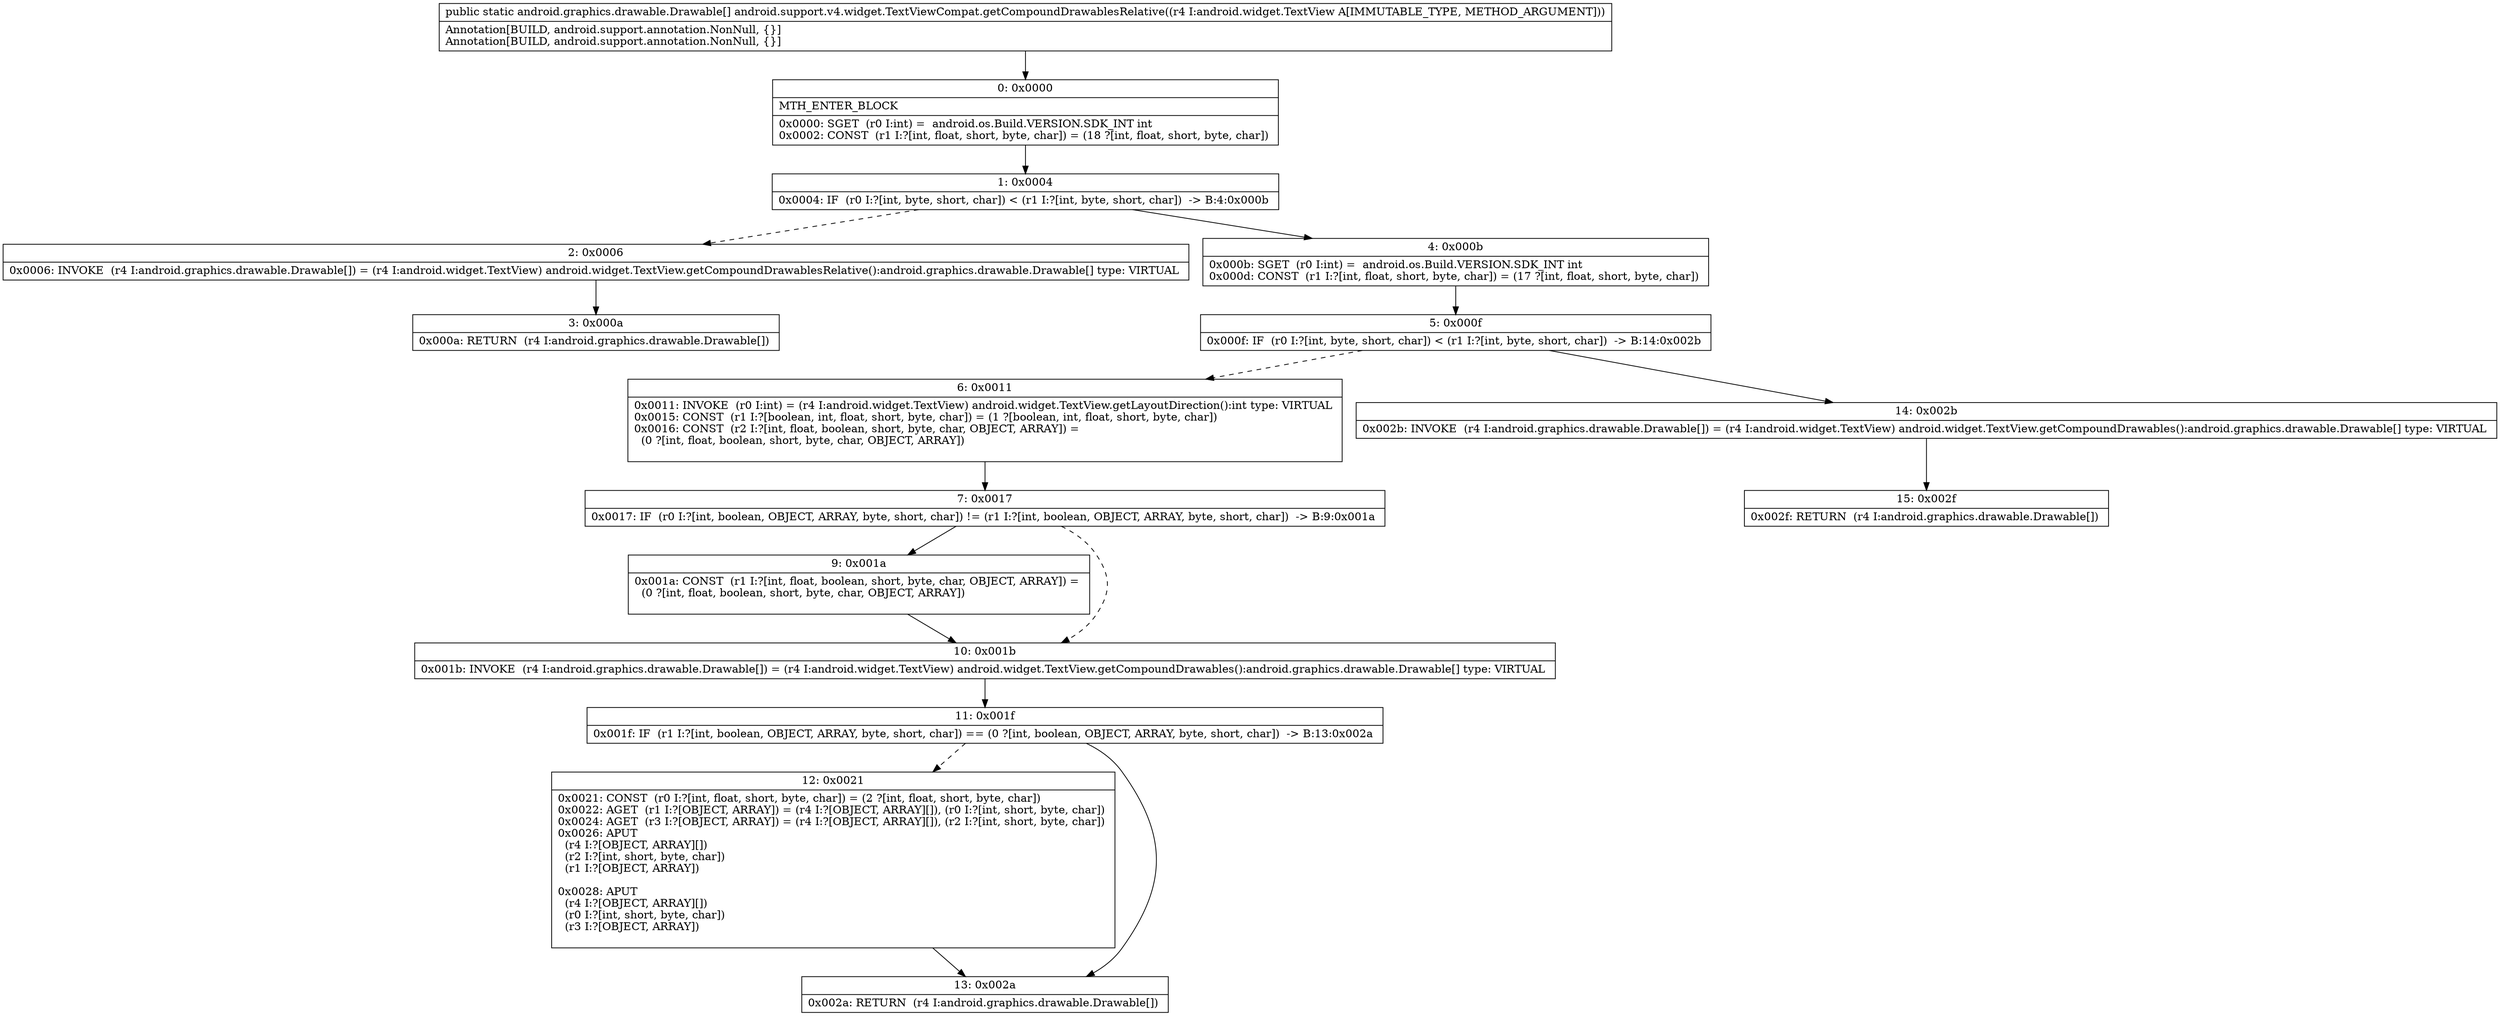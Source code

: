 digraph "CFG forandroid.support.v4.widget.TextViewCompat.getCompoundDrawablesRelative(Landroid\/widget\/TextView;)[Landroid\/graphics\/drawable\/Drawable;" {
Node_0 [shape=record,label="{0\:\ 0x0000|MTH_ENTER_BLOCK\l|0x0000: SGET  (r0 I:int) =  android.os.Build.VERSION.SDK_INT int \l0x0002: CONST  (r1 I:?[int, float, short, byte, char]) = (18 ?[int, float, short, byte, char]) \l}"];
Node_1 [shape=record,label="{1\:\ 0x0004|0x0004: IF  (r0 I:?[int, byte, short, char]) \< (r1 I:?[int, byte, short, char])  \-\> B:4:0x000b \l}"];
Node_2 [shape=record,label="{2\:\ 0x0006|0x0006: INVOKE  (r4 I:android.graphics.drawable.Drawable[]) = (r4 I:android.widget.TextView) android.widget.TextView.getCompoundDrawablesRelative():android.graphics.drawable.Drawable[] type: VIRTUAL \l}"];
Node_3 [shape=record,label="{3\:\ 0x000a|0x000a: RETURN  (r4 I:android.graphics.drawable.Drawable[]) \l}"];
Node_4 [shape=record,label="{4\:\ 0x000b|0x000b: SGET  (r0 I:int) =  android.os.Build.VERSION.SDK_INT int \l0x000d: CONST  (r1 I:?[int, float, short, byte, char]) = (17 ?[int, float, short, byte, char]) \l}"];
Node_5 [shape=record,label="{5\:\ 0x000f|0x000f: IF  (r0 I:?[int, byte, short, char]) \< (r1 I:?[int, byte, short, char])  \-\> B:14:0x002b \l}"];
Node_6 [shape=record,label="{6\:\ 0x0011|0x0011: INVOKE  (r0 I:int) = (r4 I:android.widget.TextView) android.widget.TextView.getLayoutDirection():int type: VIRTUAL \l0x0015: CONST  (r1 I:?[boolean, int, float, short, byte, char]) = (1 ?[boolean, int, float, short, byte, char]) \l0x0016: CONST  (r2 I:?[int, float, boolean, short, byte, char, OBJECT, ARRAY]) = \l  (0 ?[int, float, boolean, short, byte, char, OBJECT, ARRAY])\l \l}"];
Node_7 [shape=record,label="{7\:\ 0x0017|0x0017: IF  (r0 I:?[int, boolean, OBJECT, ARRAY, byte, short, char]) != (r1 I:?[int, boolean, OBJECT, ARRAY, byte, short, char])  \-\> B:9:0x001a \l}"];
Node_9 [shape=record,label="{9\:\ 0x001a|0x001a: CONST  (r1 I:?[int, float, boolean, short, byte, char, OBJECT, ARRAY]) = \l  (0 ?[int, float, boolean, short, byte, char, OBJECT, ARRAY])\l \l}"];
Node_10 [shape=record,label="{10\:\ 0x001b|0x001b: INVOKE  (r4 I:android.graphics.drawable.Drawable[]) = (r4 I:android.widget.TextView) android.widget.TextView.getCompoundDrawables():android.graphics.drawable.Drawable[] type: VIRTUAL \l}"];
Node_11 [shape=record,label="{11\:\ 0x001f|0x001f: IF  (r1 I:?[int, boolean, OBJECT, ARRAY, byte, short, char]) == (0 ?[int, boolean, OBJECT, ARRAY, byte, short, char])  \-\> B:13:0x002a \l}"];
Node_12 [shape=record,label="{12\:\ 0x0021|0x0021: CONST  (r0 I:?[int, float, short, byte, char]) = (2 ?[int, float, short, byte, char]) \l0x0022: AGET  (r1 I:?[OBJECT, ARRAY]) = (r4 I:?[OBJECT, ARRAY][]), (r0 I:?[int, short, byte, char]) \l0x0024: AGET  (r3 I:?[OBJECT, ARRAY]) = (r4 I:?[OBJECT, ARRAY][]), (r2 I:?[int, short, byte, char]) \l0x0026: APUT  \l  (r4 I:?[OBJECT, ARRAY][])\l  (r2 I:?[int, short, byte, char])\l  (r1 I:?[OBJECT, ARRAY])\l \l0x0028: APUT  \l  (r4 I:?[OBJECT, ARRAY][])\l  (r0 I:?[int, short, byte, char])\l  (r3 I:?[OBJECT, ARRAY])\l \l}"];
Node_13 [shape=record,label="{13\:\ 0x002a|0x002a: RETURN  (r4 I:android.graphics.drawable.Drawable[]) \l}"];
Node_14 [shape=record,label="{14\:\ 0x002b|0x002b: INVOKE  (r4 I:android.graphics.drawable.Drawable[]) = (r4 I:android.widget.TextView) android.widget.TextView.getCompoundDrawables():android.graphics.drawable.Drawable[] type: VIRTUAL \l}"];
Node_15 [shape=record,label="{15\:\ 0x002f|0x002f: RETURN  (r4 I:android.graphics.drawable.Drawable[]) \l}"];
MethodNode[shape=record,label="{public static android.graphics.drawable.Drawable[] android.support.v4.widget.TextViewCompat.getCompoundDrawablesRelative((r4 I:android.widget.TextView A[IMMUTABLE_TYPE, METHOD_ARGUMENT]))  | Annotation[BUILD, android.support.annotation.NonNull, \{\}]\lAnnotation[BUILD, android.support.annotation.NonNull, \{\}]\l}"];
MethodNode -> Node_0;
Node_0 -> Node_1;
Node_1 -> Node_2[style=dashed];
Node_1 -> Node_4;
Node_2 -> Node_3;
Node_4 -> Node_5;
Node_5 -> Node_6[style=dashed];
Node_5 -> Node_14;
Node_6 -> Node_7;
Node_7 -> Node_9;
Node_7 -> Node_10[style=dashed];
Node_9 -> Node_10;
Node_10 -> Node_11;
Node_11 -> Node_12[style=dashed];
Node_11 -> Node_13;
Node_12 -> Node_13;
Node_14 -> Node_15;
}

